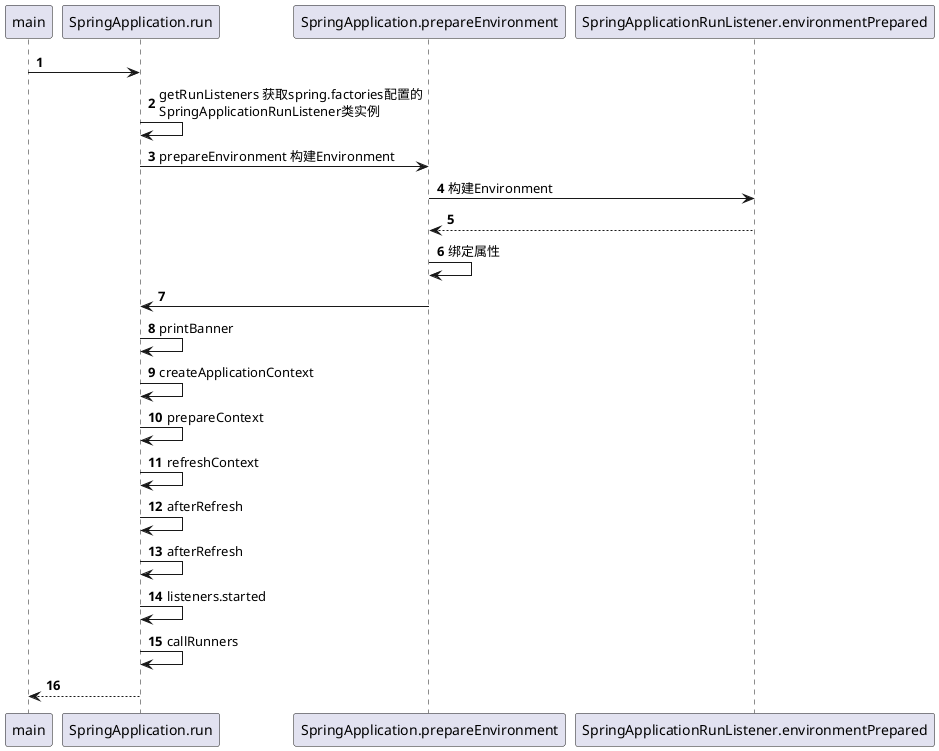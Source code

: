@startuml
'https://plantuml.com/sequence-diagram

autonumber

main -> SpringApplication.run
SpringApplication.run -> SpringApplication.run : getRunListeners 获取spring.factories配置的\nSpringApplicationRunListener类实例
SpringApplication.run -> SpringApplication.prepareEnvironment : prepareEnvironment 构建Environment
SpringApplication.prepareEnvironment -> SpringApplicationRunListener.environmentPrepared : 构建Environment
SpringApplicationRunListener.environmentPrepared --> SpringApplication.prepareEnvironment
SpringApplication.prepareEnvironment -> SpringApplication.prepareEnvironment : 绑定属性
SpringApplication.prepareEnvironment -> SpringApplication.run
SpringApplication.run -> SpringApplication.run : printBanner
SpringApplication.run -> SpringApplication.run : createApplicationContext
SpringApplication.run -> SpringApplication.run : prepareContext
SpringApplication.run -> SpringApplication.run : refreshContext
SpringApplication.run -> SpringApplication.run : afterRefresh
SpringApplication.run -> SpringApplication.run : afterRefresh
SpringApplication.run -> SpringApplication.run : listeners.started
SpringApplication.run -> SpringApplication.run : callRunners
SpringApplication.run --> main

@enduml
